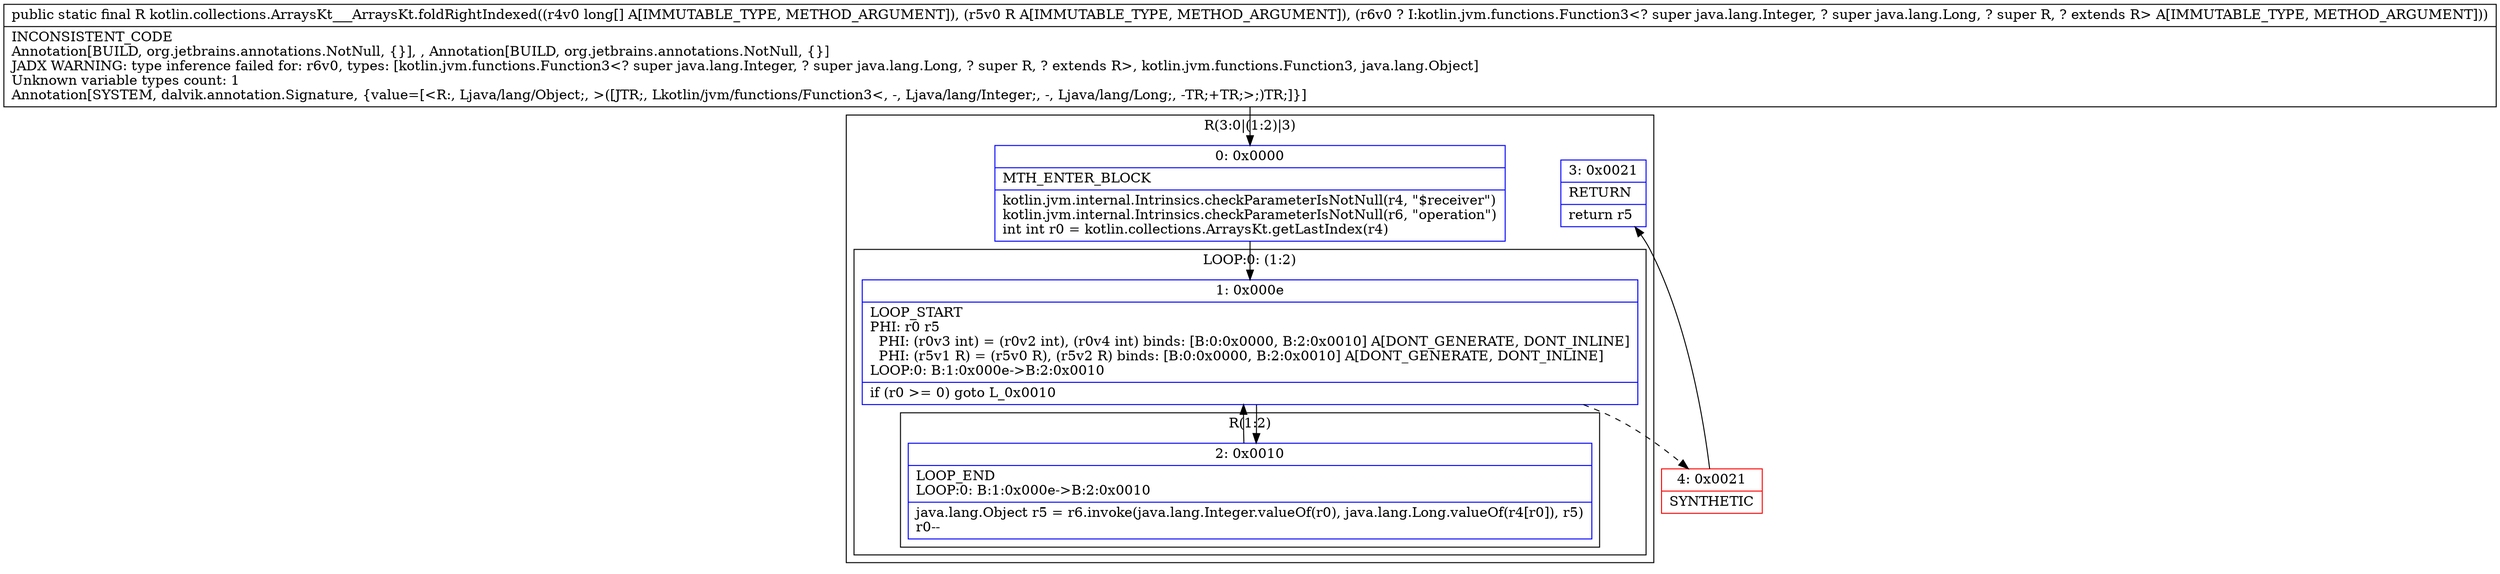 digraph "CFG forkotlin.collections.ArraysKt___ArraysKt.foldRightIndexed([JLjava\/lang\/Object;Lkotlin\/jvm\/functions\/Function3;)Ljava\/lang\/Object;" {
subgraph cluster_Region_549802800 {
label = "R(3:0|(1:2)|3)";
node [shape=record,color=blue];
Node_0 [shape=record,label="{0\:\ 0x0000|MTH_ENTER_BLOCK\l|kotlin.jvm.internal.Intrinsics.checkParameterIsNotNull(r4, \"$receiver\")\lkotlin.jvm.internal.Intrinsics.checkParameterIsNotNull(r6, \"operation\")\lint int r0 = kotlin.collections.ArraysKt.getLastIndex(r4)\l}"];
subgraph cluster_LoopRegion_1153061452 {
label = "LOOP:0: (1:2)";
node [shape=record,color=blue];
Node_1 [shape=record,label="{1\:\ 0x000e|LOOP_START\lPHI: r0 r5 \l  PHI: (r0v3 int) = (r0v2 int), (r0v4 int) binds: [B:0:0x0000, B:2:0x0010] A[DONT_GENERATE, DONT_INLINE]\l  PHI: (r5v1 R) = (r5v0 R), (r5v2 R) binds: [B:0:0x0000, B:2:0x0010] A[DONT_GENERATE, DONT_INLINE]\lLOOP:0: B:1:0x000e\-\>B:2:0x0010\l|if (r0 \>= 0) goto L_0x0010\l}"];
subgraph cluster_Region_650600199 {
label = "R(1:2)";
node [shape=record,color=blue];
Node_2 [shape=record,label="{2\:\ 0x0010|LOOP_END\lLOOP:0: B:1:0x000e\-\>B:2:0x0010\l|java.lang.Object r5 = r6.invoke(java.lang.Integer.valueOf(r0), java.lang.Long.valueOf(r4[r0]), r5)\lr0\-\-\l}"];
}
}
Node_3 [shape=record,label="{3\:\ 0x0021|RETURN\l|return r5\l}"];
}
Node_4 [shape=record,color=red,label="{4\:\ 0x0021|SYNTHETIC\l}"];
MethodNode[shape=record,label="{public static final R kotlin.collections.ArraysKt___ArraysKt.foldRightIndexed((r4v0 long[] A[IMMUTABLE_TYPE, METHOD_ARGUMENT]), (r5v0 R A[IMMUTABLE_TYPE, METHOD_ARGUMENT]), (r6v0 ? I:kotlin.jvm.functions.Function3\<? super java.lang.Integer, ? super java.lang.Long, ? super R, ? extends R\> A[IMMUTABLE_TYPE, METHOD_ARGUMENT]))  | INCONSISTENT_CODE\lAnnotation[BUILD, org.jetbrains.annotations.NotNull, \{\}], , Annotation[BUILD, org.jetbrains.annotations.NotNull, \{\}]\lJADX WARNING: type inference failed for: r6v0, types: [kotlin.jvm.functions.Function3\<? super java.lang.Integer, ? super java.lang.Long, ? super R, ? extends R\>, kotlin.jvm.functions.Function3, java.lang.Object]\lUnknown variable types count: 1\lAnnotation[SYSTEM, dalvik.annotation.Signature, \{value=[\<R:, Ljava\/lang\/Object;, \>([JTR;, Lkotlin\/jvm\/functions\/Function3\<, \-, Ljava\/lang\/Integer;, \-, Ljava\/lang\/Long;, \-TR;+TR;\>;)TR;]\}]\l}"];
MethodNode -> Node_0;
Node_0 -> Node_1;
Node_1 -> Node_2;
Node_1 -> Node_4[style=dashed];
Node_2 -> Node_1;
Node_4 -> Node_3;
}

